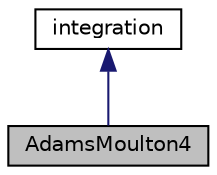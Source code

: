 digraph "AdamsMoulton4"
{
 // LATEX_PDF_SIZE
  edge [fontname="Helvetica",fontsize="10",labelfontname="Helvetica",labelfontsize="10"];
  node [fontname="Helvetica",fontsize="10",shape=record];
  Node1 [label="AdamsMoulton4",height=0.2,width=0.4,color="black", fillcolor="grey75", style="filled", fontcolor="black",tooltip="Fourth order Adams-Moulton integration method for solving ODE."];
  Node2 -> Node1 [dir="back",color="midnightblue",fontsize="10",style="solid",fontname="Helvetica"];
  Node2 [label="integration",height=0.2,width=0.4,color="black", fillcolor="white", style="filled",URL="$classpFlow_1_1integration.html",tooltip="Base class for integrating the first order ODE (IVP)"];
}
